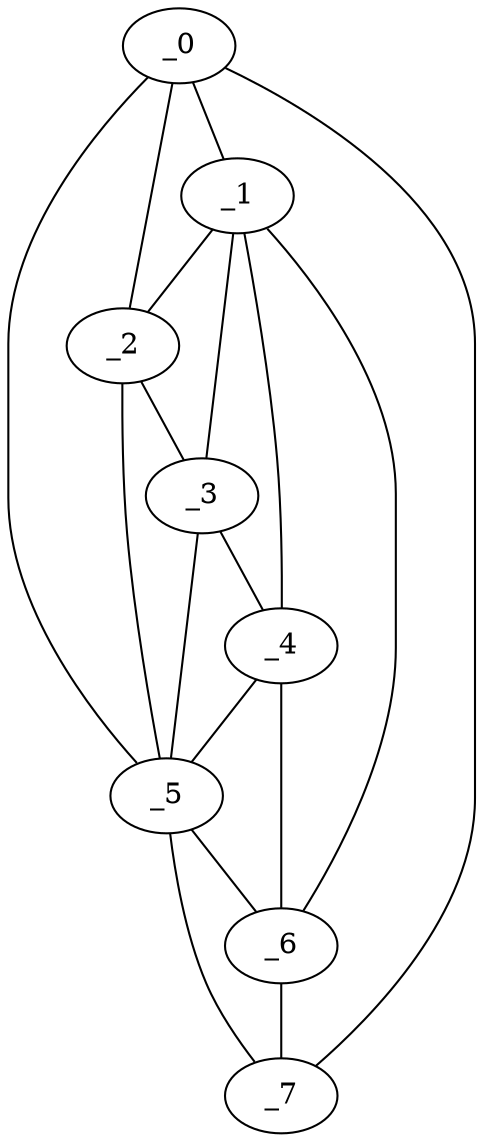 graph "obj77__90.gxl" {
	_0	 [x=43,
		y=125];
	_1	 [x=44,
		y=7];
	_0 -- _1	 [valence=1];
	_2	 [x=44,
		y=84];
	_0 -- _2	 [valence=2];
	_5	 [x=85,
		y=85];
	_0 -- _5	 [valence=1];
	_7	 [x=86,
		y=125];
	_0 -- _7	 [valence=1];
	_1 -- _2	 [valence=1];
	_3	 [x=45,
		y=67];
	_1 -- _3	 [valence=1];
	_4	 [x=84,
		y=66];
	_1 -- _4	 [valence=2];
	_6	 [x=86,
		y=7];
	_1 -- _6	 [valence=1];
	_2 -- _3	 [valence=2];
	_2 -- _5	 [valence=1];
	_3 -- _4	 [valence=1];
	_3 -- _5	 [valence=2];
	_4 -- _5	 [valence=2];
	_4 -- _6	 [valence=1];
	_5 -- _6	 [valence=2];
	_5 -- _7	 [valence=2];
	_6 -- _7	 [valence=1];
}
